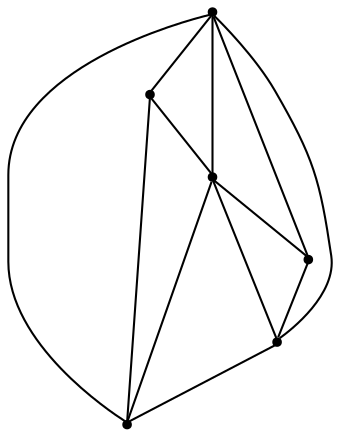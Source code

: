 graph {
  node [shape=point,comment="{\"directed\":false,\"doi\":\"10.1007/978-3-030-68766-3_32\",\"figure\":\"3 (3)\"}"]

  v0 [pos="493.77449987327464,247.88980305790574"]
  v1 [pos="493.77449987327464,347.90753867186686"]
  v2 [pos="293.74263384528433,247.88980305790574"]
  v3 [pos="427.09721119727783,347.9075386718669"]
  v4 [pos="360.41992252128114,347.9075386718669"]
  v5 [pos="293.74263384528433,347.9075386718669"]

  v0 -- v1 [id="-1",pos="493.77449987327464,247.88980305790574 493.77449987327464,347.90753867186686 493.77449987327464,347.90753867186686 493.77449987327464,347.90753867186686"]
  v5 -- v4 [id="-3",pos="293.74263384528433,347.9075386718669 360.41992252128114,347.9075386718669 360.41992252128114,347.9075386718669 360.41992252128114,347.9075386718669"]
  v4 -- v3 [id="-4",pos="360.41992252128114,347.9075386718669 427.09721119727783,347.9075386718669 427.09721119727783,347.9075386718669 427.09721119727783,347.9075386718669"]
  v3 -- v1 [id="-5",pos="427.09721119727783,347.9075386718669 493.77449987327464,347.90753867186686 493.77449987327464,347.90753867186686 493.77449987327464,347.90753867186686"]
  v2 -- v0 [id="-8",pos="293.74263384528433,247.88980305790574 493.77449987327464,247.88980305790574 493.77449987327464,247.88980305790574 493.77449987327464,247.88980305790574"]
  v5 -- v0 [id="-10",pos="293.74263384528433,347.9075386718669 493.77449987327464,247.88980305790574 493.77449987327464,247.88980305790574 493.77449987327464,247.88980305790574"]
  v2 -- v5 [id="-11",pos="293.74263384528433,247.88980305790574 293.74263384528433,347.9075386718669 293.74263384528433,347.9075386718669 293.74263384528433,347.9075386718669"]
  v4 -- v0 [id="-12",pos="360.41992252128114,347.9075386718669 493.77449987327464,247.88980305790574 493.77449987327464,247.88980305790574 493.77449987327464,247.88980305790574"]
  v4 -- v2 [id="-13",pos="360.41992252128114,347.9075386718669 293.74263384528433,247.88980305790574 293.74263384528433,247.88980305790574 293.74263384528433,247.88980305790574"]
  v3 -- v0 [id="-14",pos="427.09721119727783,347.9075386718669 493.77449987327464,247.88980305790574 493.77449987327464,247.88980305790574 493.77449987327464,247.88980305790574"]
  v3 -- v2 [id="-15",pos="427.09721119727783,347.9075386718669 293.74263384528433,247.88980305790574 293.74263384528433,247.88980305790574 293.74263384528433,247.88980305790574"]
  v1 -- v2 [id="-16",pos="493.77449987327464,347.90753867186686 293.74263384528433,247.88980305790574 293.74263384528433,247.88980305790574 293.74263384528433,247.88980305790574"]
}